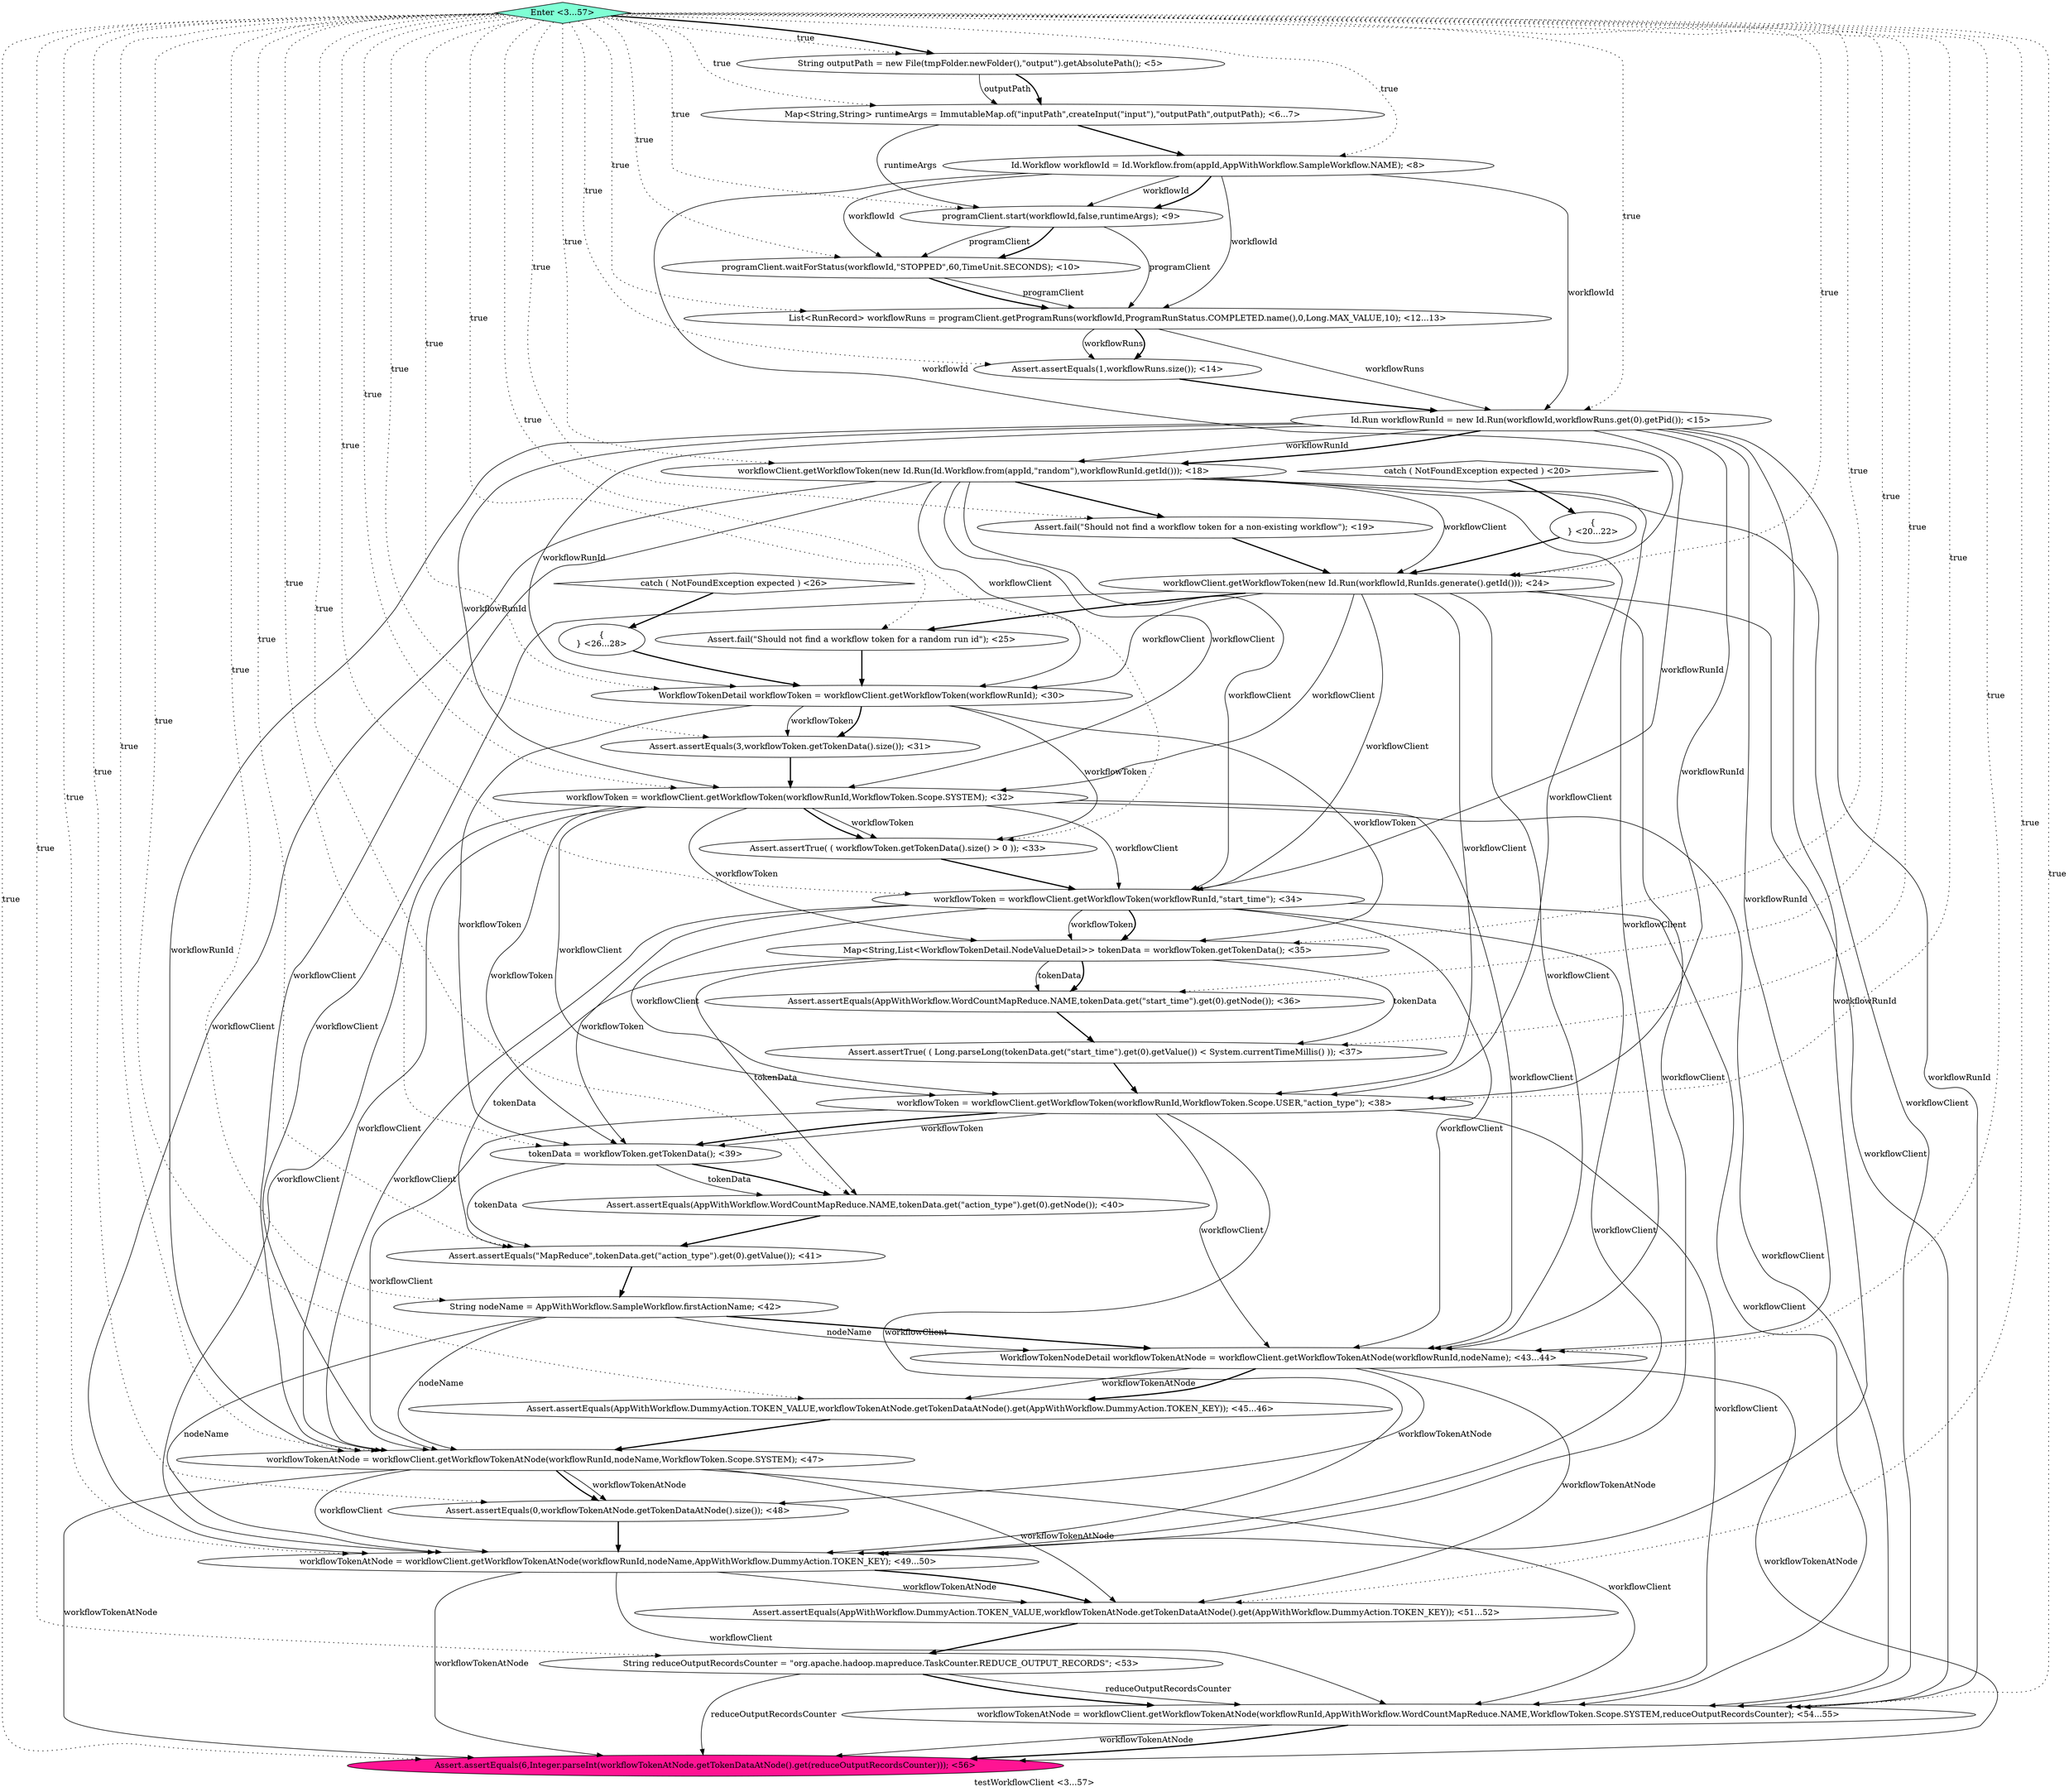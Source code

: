 digraph PDG {
label = "testWorkflowClient <3...57>";
0.18 [style = filled, label = "workflowToken = workflowClient.getWorkflowToken(workflowRunId,WorkflowToken.Scope.SYSTEM); <32>", fillcolor = white, shape = ellipse];
0.14 [style = filled, label = "catch ( NotFoundException expected ) <26>", fillcolor = white, shape = diamond];
0.32 [style = filled, label = "Assert.assertEquals(0,workflowTokenAtNode.getTokenDataAtNode().size()); <48>", fillcolor = white, shape = ellipse];
0.17 [style = filled, label = "Assert.assertEquals(3,workflowToken.getTokenData().size()); <31>", fillcolor = white, shape = ellipse];
0.23 [style = filled, label = "Assert.assertTrue( ( Long.parseLong(tokenData.get(\"start_time\").get(0).getValue()) < System.currentTimeMillis() )); <37>", fillcolor = white, shape = ellipse];
0.15 [style = filled, label = "{
} <26...28>", fillcolor = white, shape = ellipse];
0.37 [style = filled, label = "Assert.assertEquals(6,Integer.parseInt(workflowTokenAtNode.getTokenDataAtNode().get(reduceOutputRecordsCounter))); <56>", fillcolor = deeppink, shape = ellipse];
0.8 [style = filled, label = "workflowClient.getWorkflowToken(new Id.Run(Id.Workflow.from(appId,\"random\"),workflowRunId.getId())); <18>", fillcolor = white, shape = ellipse];
0.5 [style = filled, label = "List<RunRecord> workflowRuns = programClient.getProgramRuns(workflowId,ProgramRunStatus.COMPLETED.name(),0,Long.MAX_VALUE,10); <12...13>", fillcolor = white, shape = ellipse];
0.13 [style = filled, label = "Assert.fail(\"Should not find a workflow token for a random run id\"); <25>", fillcolor = white, shape = ellipse];
0.1 [style = filled, label = "Map<String,String> runtimeArgs = ImmutableMap.of(\"inputPath\",createInput(\"input\"),\"outputPath\",outputPath); <6...7>", fillcolor = white, shape = ellipse];
0.33 [style = filled, label = "workflowTokenAtNode = workflowClient.getWorkflowTokenAtNode(workflowRunId,nodeName,AppWithWorkflow.DummyAction.TOKEN_KEY); <49...50>", fillcolor = white, shape = ellipse];
0.16 [style = filled, label = "WorkflowTokenDetail workflowToken = workflowClient.getWorkflowToken(workflowRunId); <30>", fillcolor = white, shape = ellipse];
0.24 [style = filled, label = "workflowToken = workflowClient.getWorkflowToken(workflowRunId,WorkflowToken.Scope.USER,\"action_type\"); <38>", fillcolor = white, shape = ellipse];
0.21 [style = filled, label = "Map<String,List<WorkflowTokenDetail.NodeValueDetail>> tokenData = workflowToken.getTokenData(); <35>", fillcolor = white, shape = ellipse];
0.29 [style = filled, label = "WorkflowTokenNodeDetail workflowTokenAtNode = workflowClient.getWorkflowTokenAtNode(workflowRunId,nodeName); <43...44>", fillcolor = white, shape = ellipse];
0.6 [style = filled, label = "Assert.assertEquals(1,workflowRuns.size()); <14>", fillcolor = white, shape = ellipse];
0.11 [style = filled, label = "{
} <20...22>", fillcolor = white, shape = ellipse];
0.38 [style = filled, label = "Enter <3...57>", fillcolor = aquamarine, shape = diamond];
0.4 [style = filled, label = "programClient.waitForStatus(workflowId,\"STOPPED\",60,TimeUnit.SECONDS); <10>", fillcolor = white, shape = ellipse];
0.19 [style = filled, label = "Assert.assertTrue( ( workflowToken.getTokenData().size() > 0 )); <33>", fillcolor = white, shape = ellipse];
0.9 [style = filled, label = "Assert.fail(\"Should not find a workflow token for a non-existing workflow\"); <19>", fillcolor = white, shape = ellipse];
0.0 [style = filled, label = "String outputPath = new File(tmpFolder.newFolder(),\"output\").getAbsolutePath(); <5>", fillcolor = white, shape = ellipse];
0.7 [style = filled, label = "Id.Run workflowRunId = new Id.Run(workflowId,workflowRuns.get(0).getPid()); <15>", fillcolor = white, shape = ellipse];
0.12 [style = filled, label = "workflowClient.getWorkflowToken(new Id.Run(workflowId,RunIds.generate().getId())); <24>", fillcolor = white, shape = ellipse];
0.25 [style = filled, label = "tokenData = workflowToken.getTokenData(); <39>", fillcolor = white, shape = ellipse];
0.28 [style = filled, label = "String nodeName = AppWithWorkflow.SampleWorkflow.firstActionName; <42>", fillcolor = white, shape = ellipse];
0.34 [style = filled, label = "Assert.assertEquals(AppWithWorkflow.DummyAction.TOKEN_VALUE,workflowTokenAtNode.getTokenDataAtNode().get(AppWithWorkflow.DummyAction.TOKEN_KEY)); <51...52>", fillcolor = white, shape = ellipse];
0.3 [style = filled, label = "programClient.start(workflowId,false,runtimeArgs); <9>", fillcolor = white, shape = ellipse];
0.20 [style = filled, label = "workflowToken = workflowClient.getWorkflowToken(workflowRunId,\"start_time\"); <34>", fillcolor = white, shape = ellipse];
0.36 [style = filled, label = "workflowTokenAtNode = workflowClient.getWorkflowTokenAtNode(workflowRunId,AppWithWorkflow.WordCountMapReduce.NAME,WorkflowToken.Scope.SYSTEM,reduceOutputRecordsCounter); <54...55>", fillcolor = white, shape = ellipse];
0.26 [style = filled, label = "Assert.assertEquals(AppWithWorkflow.WordCountMapReduce.NAME,tokenData.get(\"action_type\").get(0).getNode()); <40>", fillcolor = white, shape = ellipse];
0.2 [style = filled, label = "Id.Workflow workflowId = Id.Workflow.from(appId,AppWithWorkflow.SampleWorkflow.NAME); <8>", fillcolor = white, shape = ellipse];
0.22 [style = filled, label = "Assert.assertEquals(AppWithWorkflow.WordCountMapReduce.NAME,tokenData.get(\"start_time\").get(0).getNode()); <36>", fillcolor = white, shape = ellipse];
0.35 [style = filled, label = "String reduceOutputRecordsCounter = \"org.apache.hadoop.mapreduce.TaskCounter.REDUCE_OUTPUT_RECORDS\"; <53>", fillcolor = white, shape = ellipse];
0.10 [style = filled, label = "catch ( NotFoundException expected ) <20>", fillcolor = white, shape = diamond];
0.27 [style = filled, label = "Assert.assertEquals(\"MapReduce\",tokenData.get(\"action_type\").get(0).getValue()); <41>", fillcolor = white, shape = ellipse];
0.30 [style = filled, label = "Assert.assertEquals(AppWithWorkflow.DummyAction.TOKEN_VALUE,workflowTokenAtNode.getTokenDataAtNode().get(AppWithWorkflow.DummyAction.TOKEN_KEY)); <45...46>", fillcolor = white, shape = ellipse];
0.31 [style = filled, label = "workflowTokenAtNode = workflowClient.getWorkflowTokenAtNode(workflowRunId,nodeName,WorkflowToken.Scope.SYSTEM); <47>", fillcolor = white, shape = ellipse];
0.0 -> 0.1 [style = solid, label="outputPath"];
0.0 -> 0.1 [style = bold, label=""];
0.1 -> 0.2 [style = bold, label=""];
0.1 -> 0.3 [style = solid, label="runtimeArgs"];
0.2 -> 0.3 [style = solid, label="workflowId"];
0.2 -> 0.3 [style = bold, label=""];
0.2 -> 0.4 [style = solid, label="workflowId"];
0.2 -> 0.5 [style = solid, label="workflowId"];
0.2 -> 0.7 [style = solid, label="workflowId"];
0.2 -> 0.12 [style = solid, label="workflowId"];
0.3 -> 0.4 [style = solid, label="programClient"];
0.3 -> 0.4 [style = bold, label=""];
0.3 -> 0.5 [style = solid, label="programClient"];
0.4 -> 0.5 [style = solid, label="programClient"];
0.4 -> 0.5 [style = bold, label=""];
0.5 -> 0.6 [style = solid, label="workflowRuns"];
0.5 -> 0.6 [style = bold, label=""];
0.5 -> 0.7 [style = solid, label="workflowRuns"];
0.6 -> 0.7 [style = bold, label=""];
0.7 -> 0.8 [style = solid, label="workflowRunId"];
0.7 -> 0.8 [style = bold, label=""];
0.7 -> 0.16 [style = solid, label="workflowRunId"];
0.7 -> 0.18 [style = solid, label="workflowRunId"];
0.7 -> 0.20 [style = solid, label="workflowRunId"];
0.7 -> 0.24 [style = solid, label="workflowRunId"];
0.7 -> 0.29 [style = solid, label="workflowRunId"];
0.7 -> 0.31 [style = solid, label="workflowRunId"];
0.7 -> 0.33 [style = solid, label="workflowRunId"];
0.7 -> 0.36 [style = solid, label="workflowRunId"];
0.8 -> 0.9 [style = bold, label=""];
0.8 -> 0.12 [style = solid, label="workflowClient"];
0.8 -> 0.16 [style = solid, label="workflowClient"];
0.8 -> 0.18 [style = solid, label="workflowClient"];
0.8 -> 0.20 [style = solid, label="workflowClient"];
0.8 -> 0.24 [style = solid, label="workflowClient"];
0.8 -> 0.29 [style = solid, label="workflowClient"];
0.8 -> 0.31 [style = solid, label="workflowClient"];
0.8 -> 0.33 [style = solid, label="workflowClient"];
0.8 -> 0.36 [style = solid, label="workflowClient"];
0.9 -> 0.12 [style = bold, label=""];
0.10 -> 0.11 [style = bold, label=""];
0.11 -> 0.12 [style = bold, label=""];
0.12 -> 0.13 [style = bold, label=""];
0.12 -> 0.16 [style = solid, label="workflowClient"];
0.12 -> 0.18 [style = solid, label="workflowClient"];
0.12 -> 0.20 [style = solid, label="workflowClient"];
0.12 -> 0.24 [style = solid, label="workflowClient"];
0.12 -> 0.29 [style = solid, label="workflowClient"];
0.12 -> 0.31 [style = solid, label="workflowClient"];
0.12 -> 0.33 [style = solid, label="workflowClient"];
0.12 -> 0.36 [style = solid, label="workflowClient"];
0.13 -> 0.16 [style = bold, label=""];
0.14 -> 0.15 [style = bold, label=""];
0.15 -> 0.16 [style = bold, label=""];
0.16 -> 0.17 [style = solid, label="workflowToken"];
0.16 -> 0.17 [style = bold, label=""];
0.16 -> 0.19 [style = solid, label="workflowToken"];
0.16 -> 0.21 [style = solid, label="workflowToken"];
0.16 -> 0.25 [style = solid, label="workflowToken"];
0.17 -> 0.18 [style = bold, label=""];
0.18 -> 0.19 [style = solid, label="workflowToken"];
0.18 -> 0.19 [style = bold, label=""];
0.18 -> 0.20 [style = solid, label="workflowClient"];
0.18 -> 0.21 [style = solid, label="workflowToken"];
0.18 -> 0.24 [style = solid, label="workflowClient"];
0.18 -> 0.25 [style = solid, label="workflowToken"];
0.18 -> 0.29 [style = solid, label="workflowClient"];
0.18 -> 0.31 [style = solid, label="workflowClient"];
0.18 -> 0.33 [style = solid, label="workflowClient"];
0.18 -> 0.36 [style = solid, label="workflowClient"];
0.19 -> 0.20 [style = bold, label=""];
0.20 -> 0.21 [style = solid, label="workflowToken"];
0.20 -> 0.21 [style = bold, label=""];
0.20 -> 0.24 [style = solid, label="workflowClient"];
0.20 -> 0.25 [style = solid, label="workflowToken"];
0.20 -> 0.29 [style = solid, label="workflowClient"];
0.20 -> 0.31 [style = solid, label="workflowClient"];
0.20 -> 0.33 [style = solid, label="workflowClient"];
0.20 -> 0.36 [style = solid, label="workflowClient"];
0.21 -> 0.22 [style = solid, label="tokenData"];
0.21 -> 0.22 [style = bold, label=""];
0.21 -> 0.23 [style = solid, label="tokenData"];
0.21 -> 0.26 [style = solid, label="tokenData"];
0.21 -> 0.27 [style = solid, label="tokenData"];
0.22 -> 0.23 [style = bold, label=""];
0.23 -> 0.24 [style = bold, label=""];
0.24 -> 0.25 [style = solid, label="workflowToken"];
0.24 -> 0.25 [style = bold, label=""];
0.24 -> 0.29 [style = solid, label="workflowClient"];
0.24 -> 0.31 [style = solid, label="workflowClient"];
0.24 -> 0.33 [style = solid, label="workflowClient"];
0.24 -> 0.36 [style = solid, label="workflowClient"];
0.25 -> 0.26 [style = solid, label="tokenData"];
0.25 -> 0.26 [style = bold, label=""];
0.25 -> 0.27 [style = solid, label="tokenData"];
0.26 -> 0.27 [style = bold, label=""];
0.27 -> 0.28 [style = bold, label=""];
0.28 -> 0.29 [style = solid, label="nodeName"];
0.28 -> 0.29 [style = bold, label=""];
0.28 -> 0.31 [style = solid, label="nodeName"];
0.28 -> 0.33 [style = solid, label="nodeName"];
0.29 -> 0.30 [style = solid, label="workflowTokenAtNode"];
0.29 -> 0.30 [style = bold, label=""];
0.29 -> 0.32 [style = solid, label="workflowTokenAtNode"];
0.29 -> 0.34 [style = solid, label="workflowTokenAtNode"];
0.29 -> 0.37 [style = solid, label="workflowTokenAtNode"];
0.30 -> 0.31 [style = bold, label=""];
0.31 -> 0.32 [style = solid, label="workflowTokenAtNode"];
0.31 -> 0.32 [style = bold, label=""];
0.31 -> 0.33 [style = solid, label="workflowClient"];
0.31 -> 0.34 [style = solid, label="workflowTokenAtNode"];
0.31 -> 0.36 [style = solid, label="workflowClient"];
0.31 -> 0.37 [style = solid, label="workflowTokenAtNode"];
0.32 -> 0.33 [style = bold, label=""];
0.33 -> 0.34 [style = solid, label="workflowTokenAtNode"];
0.33 -> 0.34 [style = bold, label=""];
0.33 -> 0.36 [style = solid, label="workflowClient"];
0.33 -> 0.37 [style = solid, label="workflowTokenAtNode"];
0.34 -> 0.35 [style = bold, label=""];
0.35 -> 0.36 [style = solid, label="reduceOutputRecordsCounter"];
0.35 -> 0.36 [style = bold, label=""];
0.35 -> 0.37 [style = solid, label="reduceOutputRecordsCounter"];
0.36 -> 0.37 [style = solid, label="workflowTokenAtNode"];
0.36 -> 0.37 [style = bold, label=""];
0.38 -> 0.0 [style = dotted, label="true"];
0.38 -> 0.0 [style = bold, label=""];
0.38 -> 0.1 [style = dotted, label="true"];
0.38 -> 0.2 [style = dotted, label="true"];
0.38 -> 0.3 [style = dotted, label="true"];
0.38 -> 0.4 [style = dotted, label="true"];
0.38 -> 0.5 [style = dotted, label="true"];
0.38 -> 0.6 [style = dotted, label="true"];
0.38 -> 0.7 [style = dotted, label="true"];
0.38 -> 0.8 [style = dotted, label="true"];
0.38 -> 0.9 [style = dotted, label="true"];
0.38 -> 0.12 [style = dotted, label="true"];
0.38 -> 0.13 [style = dotted, label="true"];
0.38 -> 0.16 [style = dotted, label="true"];
0.38 -> 0.17 [style = dotted, label="true"];
0.38 -> 0.18 [style = dotted, label="true"];
0.38 -> 0.19 [style = dotted, label="true"];
0.38 -> 0.20 [style = dotted, label="true"];
0.38 -> 0.21 [style = dotted, label="true"];
0.38 -> 0.22 [style = dotted, label="true"];
0.38 -> 0.23 [style = dotted, label="true"];
0.38 -> 0.24 [style = dotted, label="true"];
0.38 -> 0.25 [style = dotted, label="true"];
0.38 -> 0.26 [style = dotted, label="true"];
0.38 -> 0.27 [style = dotted, label="true"];
0.38 -> 0.28 [style = dotted, label="true"];
0.38 -> 0.29 [style = dotted, label="true"];
0.38 -> 0.30 [style = dotted, label="true"];
0.38 -> 0.31 [style = dotted, label="true"];
0.38 -> 0.32 [style = dotted, label="true"];
0.38 -> 0.33 [style = dotted, label="true"];
0.38 -> 0.34 [style = dotted, label="true"];
0.38 -> 0.35 [style = dotted, label="true"];
0.38 -> 0.36 [style = dotted, label="true"];
0.38 -> 0.37 [style = dotted, label="true"];
}
